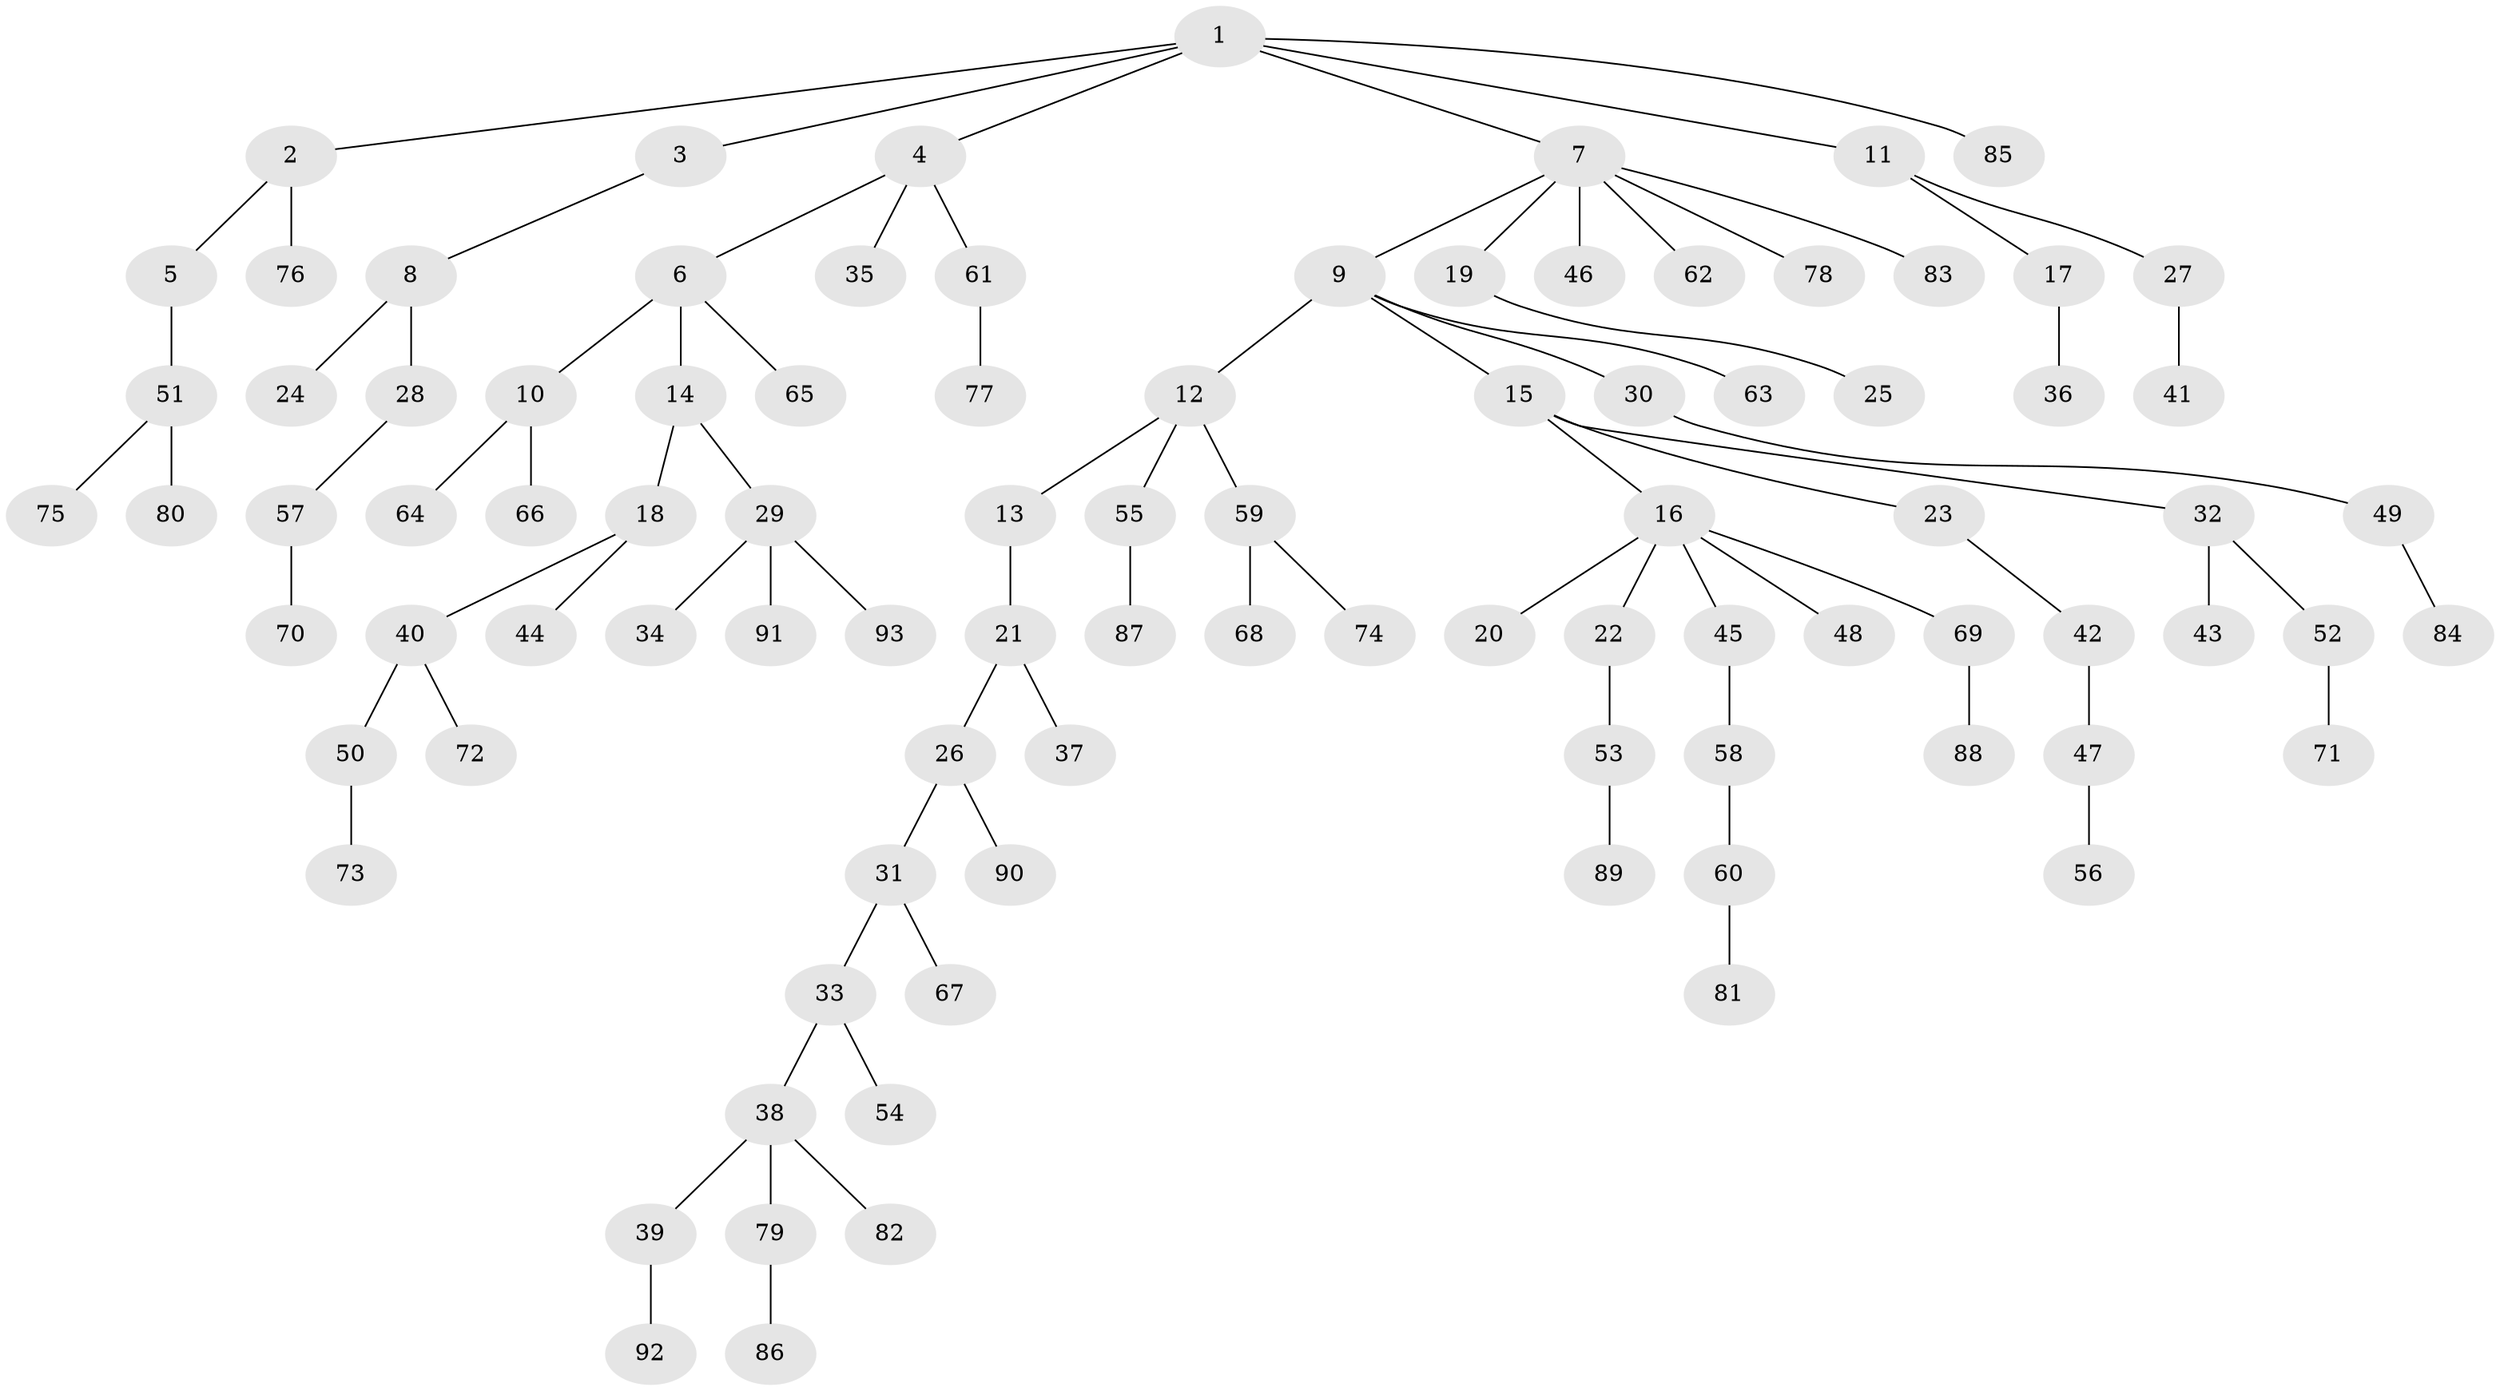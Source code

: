 // Generated by graph-tools (version 1.1) at 2025/15/03/09/25 04:15:24]
// undirected, 93 vertices, 92 edges
graph export_dot {
graph [start="1"]
  node [color=gray90,style=filled];
  1;
  2;
  3;
  4;
  5;
  6;
  7;
  8;
  9;
  10;
  11;
  12;
  13;
  14;
  15;
  16;
  17;
  18;
  19;
  20;
  21;
  22;
  23;
  24;
  25;
  26;
  27;
  28;
  29;
  30;
  31;
  32;
  33;
  34;
  35;
  36;
  37;
  38;
  39;
  40;
  41;
  42;
  43;
  44;
  45;
  46;
  47;
  48;
  49;
  50;
  51;
  52;
  53;
  54;
  55;
  56;
  57;
  58;
  59;
  60;
  61;
  62;
  63;
  64;
  65;
  66;
  67;
  68;
  69;
  70;
  71;
  72;
  73;
  74;
  75;
  76;
  77;
  78;
  79;
  80;
  81;
  82;
  83;
  84;
  85;
  86;
  87;
  88;
  89;
  90;
  91;
  92;
  93;
  1 -- 2;
  1 -- 3;
  1 -- 4;
  1 -- 7;
  1 -- 11;
  1 -- 85;
  2 -- 5;
  2 -- 76;
  3 -- 8;
  4 -- 6;
  4 -- 35;
  4 -- 61;
  5 -- 51;
  6 -- 10;
  6 -- 14;
  6 -- 65;
  7 -- 9;
  7 -- 19;
  7 -- 46;
  7 -- 62;
  7 -- 78;
  7 -- 83;
  8 -- 24;
  8 -- 28;
  9 -- 12;
  9 -- 15;
  9 -- 30;
  9 -- 63;
  10 -- 64;
  10 -- 66;
  11 -- 17;
  11 -- 27;
  12 -- 13;
  12 -- 55;
  12 -- 59;
  13 -- 21;
  14 -- 18;
  14 -- 29;
  15 -- 16;
  15 -- 23;
  15 -- 32;
  16 -- 20;
  16 -- 22;
  16 -- 45;
  16 -- 48;
  16 -- 69;
  17 -- 36;
  18 -- 40;
  18 -- 44;
  19 -- 25;
  21 -- 26;
  21 -- 37;
  22 -- 53;
  23 -- 42;
  26 -- 31;
  26 -- 90;
  27 -- 41;
  28 -- 57;
  29 -- 34;
  29 -- 91;
  29 -- 93;
  30 -- 49;
  31 -- 33;
  31 -- 67;
  32 -- 43;
  32 -- 52;
  33 -- 38;
  33 -- 54;
  38 -- 39;
  38 -- 79;
  38 -- 82;
  39 -- 92;
  40 -- 50;
  40 -- 72;
  42 -- 47;
  45 -- 58;
  47 -- 56;
  49 -- 84;
  50 -- 73;
  51 -- 75;
  51 -- 80;
  52 -- 71;
  53 -- 89;
  55 -- 87;
  57 -- 70;
  58 -- 60;
  59 -- 68;
  59 -- 74;
  60 -- 81;
  61 -- 77;
  69 -- 88;
  79 -- 86;
}
